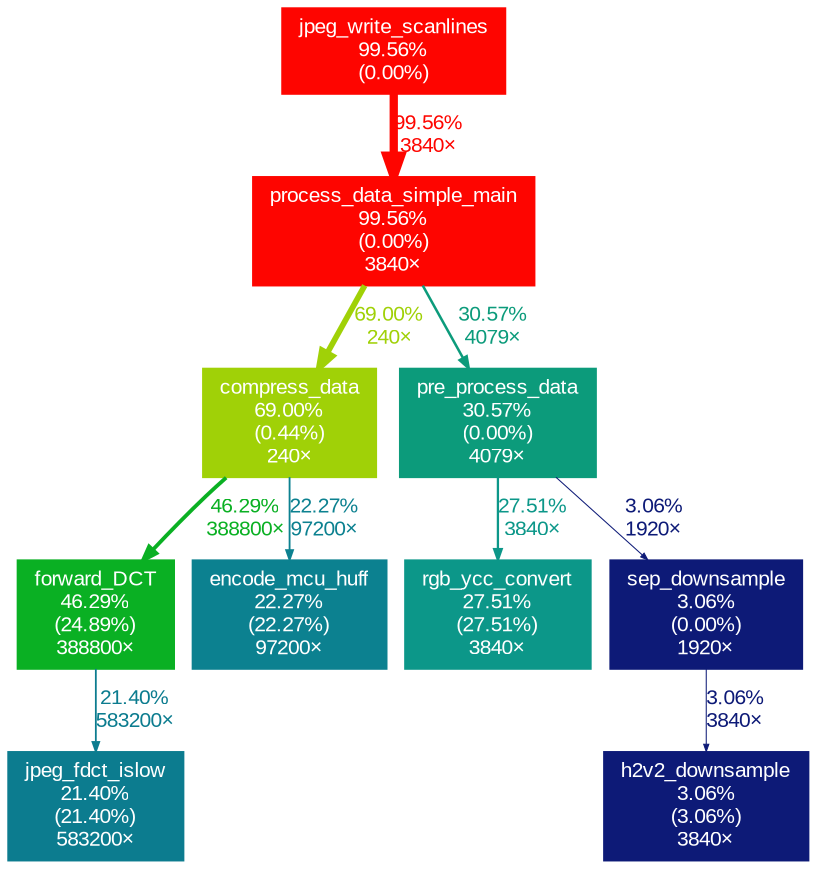 digraph {
	graph [fontname=Arial, nodesep=0.125, ranksep=0.25];
	node [fontcolor=white, fontname=Arial, height=0, shape=box, style=filled, width=0];
	edge [fontname=Arial];
	1 [color="#fe0500", fontcolor="#ffffff", fontsize="10.00", label="process_data_simple_main\n99.56%\n(0.00%)\n3840×"];
	1 -> 3 [arrowsize="0.83", color="#a0d107", fontcolor="#a0d107", fontsize="10.00", label="69.00%\n240×", labeldistance="2.76", penwidth="2.76"];
	1 -> 5 [arrowsize="0.55", color="#0c9b7b", fontcolor="#0c9b7b", fontsize="10.00", label="30.57%\n4079×", labeldistance="1.22", penwidth="1.22"];
	2 [color="#fe0500", fontcolor="#ffffff", fontsize="10.00", label="jpeg_write_scanlines\n99.56%\n(0.00%)"];
	2 -> 1 [arrowsize="1.00", color="#fe0500", fontcolor="#fe0500", fontsize="10.00", label="99.56%\n3840×", labeldistance="3.98", penwidth="3.98"];
	3 [color="#a0d107", fontcolor="#ffffff", fontsize="10.00", label="compress_data\n69.00%\n(0.44%)\n240×"];
	3 -> 4 [arrowsize="0.68", color="#0ab023", fontcolor="#0ab023", fontsize="10.00", label="46.29%\n388800×", labeldistance="1.85", penwidth="1.85"];
	3 -> 7 [arrowsize="0.47", color="#0c8190", fontcolor="#0c8190", fontsize="10.00", label="22.27%\n97200×", labeldistance="0.89", penwidth="0.89"];
	4 [color="#0ab023", fontcolor="#ffffff", fontsize="10.00", label="forward_DCT\n46.29%\n(24.89%)\n388800×"];
	4 -> 8 [arrowsize="0.46", color="#0c7c8f", fontcolor="#0c7c8f", fontsize="10.00", label="21.40%\n583200×", labeldistance="0.86", penwidth="0.86"];
	5 [color="#0c9b7b", fontcolor="#ffffff", fontsize="10.00", label="pre_process_data\n30.57%\n(0.00%)\n4079×"];
	5 -> 6 [arrowsize="0.52", color="#0c9789", fontcolor="#0c9789", fontsize="10.00", label="27.51%\n3840×", labeldistance="1.10", penwidth="1.10"];
	5 -> 10 [arrowsize="0.35", color="#0d1a77", fontcolor="#0d1a77", fontsize="10.00", label="3.06%\n1920×", labeldistance="0.50", penwidth="0.50"];
	6 [color="#0c9789", fontcolor="#ffffff", fontsize="10.00", label="rgb_ycc_convert\n27.51%\n(27.51%)\n3840×"];
	7 [color="#0c8190", fontcolor="#ffffff", fontsize="10.00", label="encode_mcu_huff\n22.27%\n(22.27%)\n97200×"];
	8 [color="#0c7c8f", fontcolor="#ffffff", fontsize="10.00", label="jpeg_fdct_islow\n21.40%\n(21.40%)\n583200×"];
	9 [color="#0d1a77", fontcolor="#ffffff", fontsize="10.00", label="h2v2_downsample\n3.06%\n(3.06%)\n3840×"];
	10 [color="#0d1a77", fontcolor="#ffffff", fontsize="10.00", label="sep_downsample\n3.06%\n(0.00%)\n1920×"];
	10 -> 9 [arrowsize="0.35", color="#0d1a77", fontcolor="#0d1a77", fontsize="10.00", label="3.06%\n3840×", labeldistance="0.50", penwidth="0.50"];
}
